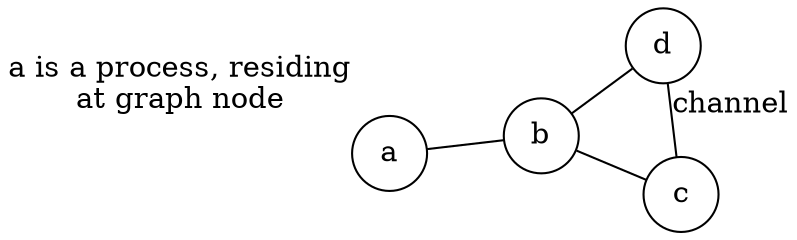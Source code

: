 graph distributed_system {
layout=neato;
node[shape="circle"]
a [xlabel="a is a process, residing\nat graph node"]
a -- b
b -- c
c -- d [label="channel"]
d -- b
}

digraph basic_tree {
layout=dot;
rankdir="BT";
a [shape="doublecircle",xlabel="root"]
b [label="b\nparent=a"]
c [label="c\nparent=b"]
d [label="d\nparent=b"]
e [label="e\nparent=c"]
b -> a [penwidth=2]
c -> b [penwidth=2]
d -> b [penwidth=2]
e -> c [penwidth=2]
e -> d [arrowhead="none"]
}

digraph non_bfs_tree_ex {
layout=dot; rankdir="BT";
edge [labelstyle="above, sloped"];
a [shape="doublecircle"]
b [label="b\nparent=a"]
c [label="c\nparent=b"]
d [label="d\nparent=c"]
b -> a [penwidth=2]
c -> b [penwidth=2]
d -> c [penwidth=2]
d -> a  [arrowhead="none"]
}

digraph bfs_tree_ex {
layout=dot;
rankdir="BT";
edge [labelstyle="above, sloped"];
a [shape="doublecircle"]
b [label="b\nparent=a"]
c [label="c\nparent=b"]
d [label="d\nparent=a"]
b -> a [penwidth=2]
c -> b [penwidth=2]
d -> c [arrowhead="none"]
d -> a [penwidth=2]
}

digraph BFS {
layout=dot;
rankdir="BT";
edge [labelstyle="above, sloped"];
a [shape="doublecircle"]
b [label="b\nparent=a\nd=1"]
c [label="c\nparent=b\nd=2"]
d [label="d\nparent=a\nd=1"]
b -> a [penwidth=2]
c -> b [penwidth=2]
d -> c [arrowhead="none"]
d -> a [penwidth=2]
}

digraph deterministic_bfs{
layout=dot;
rankdir="BT";
a [shape="doublecircle"]
b [label="b\nparent=a\nd=1"]
c [label="c\nparent=b\nd=2"]
d [label="d\nparent=b\nd=2"]
e [label="e\nparent=c\nd=3"]
b -> a [penwidth=2]
c -> b [penwidth=2]
d -> b [penwidth=2]
e -> c [penwidth=2]
e -> d [arrowhead="none"]
}

digraph deterministic_bfs2{
layout=dot;
rankdir="BT";
a [shape="doublecircle"]
b [label="b\nparent=a\nd=1"]
c [label="c\nparent=b\nd=2"]

b -> a [penwidth=2]
c -> b [penwidth=2]
c -> b [arrowhead=none]
}